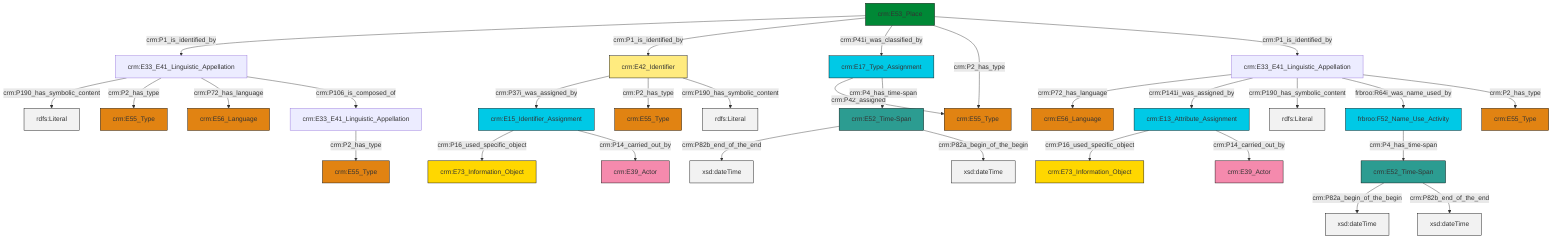 graph TD
classDef Literal fill:#f2f2f2,stroke:#000000;
classDef CRM_Entity fill:#FFFFFF,stroke:#000000;
classDef Temporal_Entity fill:#00C9E6, stroke:#000000;
classDef Type fill:#E18312, stroke:#000000;
classDef Time-Span fill:#2C9C91, stroke:#000000;
classDef Appellation fill:#FFEB7F, stroke:#000000;
classDef Place fill:#008836, stroke:#000000;
classDef Persistent_Item fill:#B266B2, stroke:#000000;
classDef Conceptual_Object fill:#FFD700, stroke:#000000;
classDef Physical_Thing fill:#D2B48C, stroke:#000000;
classDef Actor fill:#f58aad, stroke:#000000;
classDef PC_Classes fill:#4ce600, stroke:#000000;
classDef Multi fill:#cccccc,stroke:#000000;

0["crm:E33_E41_Linguistic_Appellation"]:::Default -->|crm:P72_has_language| 6["crm:E56_Language"]:::Type
7["crm:E53_Place"]:::Place -->|crm:P1_is_identified_by| 8["crm:E33_E41_Linguistic_Appellation"]:::Default
8["crm:E33_E41_Linguistic_Appellation"]:::Default -->|crm:P190_has_symbolic_content| 15[rdfs:Literal]:::Literal
16["crm:E52_Time-Span"]:::Time-Span -->|crm:P82b_end_of_the_end| 17[xsd:dateTime]:::Literal
18["frbroo:F52_Name_Use_Activity"]:::Temporal_Entity -->|crm:P4_has_time-span| 19["crm:E52_Time-Span"]:::Time-Span
19["crm:E52_Time-Span"]:::Time-Span -->|crm:P82a_begin_of_the_begin| 25[xsd:dateTime]:::Literal
26["crm:E17_Type_Assignment"]:::Temporal_Entity -->|crm:P42_assigned| 27["crm:E55_Type"]:::Type
0["crm:E33_E41_Linguistic_Appellation"]:::Default -->|crm:P141i_was_assigned_by| 4["crm:E13_Attribute_Assignment"]:::Temporal_Entity
7["crm:E53_Place"]:::Place -->|crm:P1_is_identified_by| 28["crm:E42_Identifier"]:::Appellation
8["crm:E33_E41_Linguistic_Appellation"]:::Default -->|crm:P2_has_type| 30["crm:E55_Type"]:::Type
4["crm:E13_Attribute_Assignment"]:::Temporal_Entity -->|crm:P16_used_specific_object| 31["crm:E73_Information_Object"]:::Conceptual_Object
8["crm:E33_E41_Linguistic_Appellation"]:::Default -->|crm:P72_has_language| 13["crm:E56_Language"]:::Type
0["crm:E33_E41_Linguistic_Appellation"]:::Default -->|crm:P190_has_symbolic_content| 32[rdfs:Literal]:::Literal
8["crm:E33_E41_Linguistic_Appellation"]:::Default -->|crm:P106_is_composed_of| 21["crm:E33_E41_Linguistic_Appellation"]:::Default
28["crm:E42_Identifier"]:::Appellation -->|crm:P37i_was_assigned_by| 9["crm:E15_Identifier_Assignment"]:::Temporal_Entity
16["crm:E52_Time-Span"]:::Time-Span -->|crm:P82a_begin_of_the_begin| 34[xsd:dateTime]:::Literal
4["crm:E13_Attribute_Assignment"]:::Temporal_Entity -->|crm:P14_carried_out_by| 2["crm:E39_Actor"]:::Actor
26["crm:E17_Type_Assignment"]:::Temporal_Entity -->|crm:P4_has_time-span| 16["crm:E52_Time-Span"]:::Time-Span
7["crm:E53_Place"]:::Place -->|crm:P41i_was_classified_by| 26["crm:E17_Type_Assignment"]:::Temporal_Entity
7["crm:E53_Place"]:::Place -->|crm:P2_has_type| 27["crm:E55_Type"]:::Type
19["crm:E52_Time-Span"]:::Time-Span -->|crm:P82b_end_of_the_end| 41[xsd:dateTime]:::Literal
28["crm:E42_Identifier"]:::Appellation -->|crm:P2_has_type| 43["crm:E55_Type"]:::Type
9["crm:E15_Identifier_Assignment"]:::Temporal_Entity -->|crm:P16_used_specific_object| 37["crm:E73_Information_Object"]:::Conceptual_Object
0["crm:E33_E41_Linguistic_Appellation"]:::Default -->|frbroo:R64i_was_name_used_by| 18["frbroo:F52_Name_Use_Activity"]:::Temporal_Entity
9["crm:E15_Identifier_Assignment"]:::Temporal_Entity -->|crm:P14_carried_out_by| 39["crm:E39_Actor"]:::Actor
21["crm:E33_E41_Linguistic_Appellation"]:::Default -->|crm:P2_has_type| 23["crm:E55_Type"]:::Type
28["crm:E42_Identifier"]:::Appellation -->|crm:P190_has_symbolic_content| 51[rdfs:Literal]:::Literal
7["crm:E53_Place"]:::Place -->|crm:P1_is_identified_by| 0["crm:E33_E41_Linguistic_Appellation"]:::Default
0["crm:E33_E41_Linguistic_Appellation"]:::Default -->|crm:P2_has_type| 11["crm:E55_Type"]:::Type
